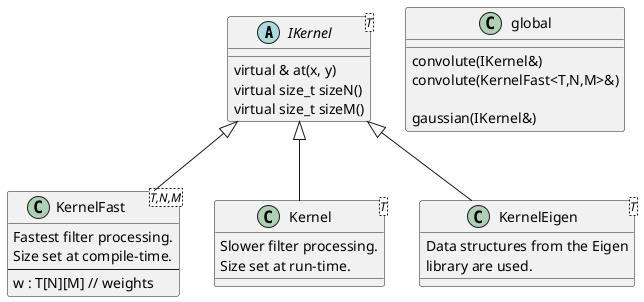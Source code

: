 @startuml

abstract IKernel<T> {
    virtual & at(x, y)
    virtual size_t sizeN()
    virtual size_t sizeM()
}

class KernelFast<T,N,M> {
    Fastest filter processing.
    Size set at compile-time.
    ---
    {field} w : T[N][M] // weights
}

class Kernel<T> {
    Slower filter processing.
    Size set at run-time.
}

class KernelEigen<T> {
    Data structures from the Eigen
    library are used.
}

IKernel <|-- KernelFast
IKernel <|-- Kernel
IKernel <|-- KernelEigen


class global {
    convolute(IKernel&)
    convolute(KernelFast<T,N,M>&)

    gaussian(IKernel&)
}



@enduml
